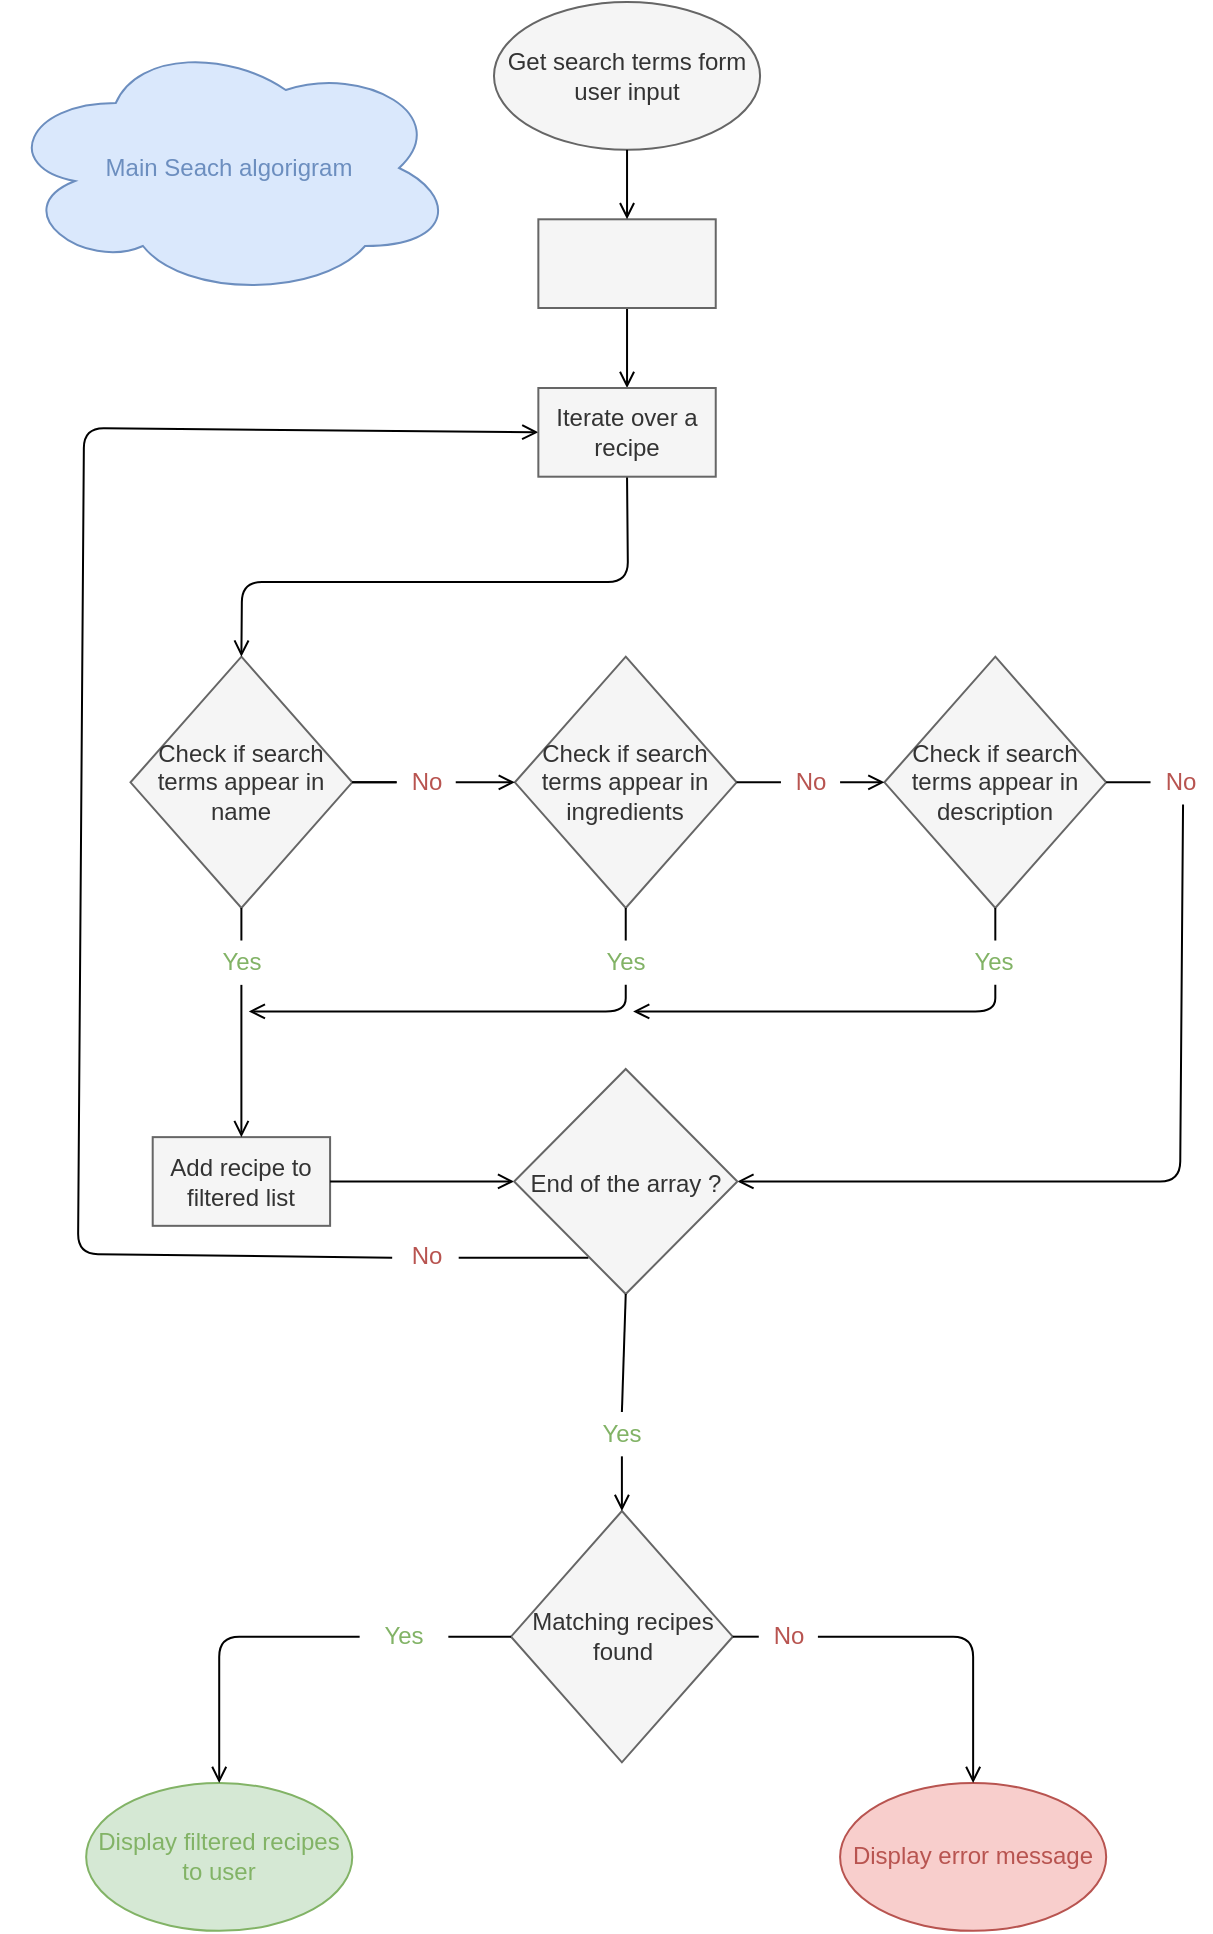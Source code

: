<mxfile>
    <diagram id="o4fNZJuDy019MxmTEXdE" name="Page-1">
        <mxGraphModel dx="1180" dy="1152" grid="0" gridSize="10" guides="1" tooltips="1" connect="1" arrows="1" fold="1" page="1" pageScale="1" pageWidth="850" pageHeight="1100" background="#ffffff" math="0" shadow="0">
            <root>
                <mxCell id="0"/>
                <mxCell id="1" parent="0"/>
                <mxCell id="14" value="Check if search terms appear in name" style="rhombus;whiteSpace=wrap;html=1;fillColor=#f5f5f5;fontColor=#333333;strokeColor=#666666;movable=1;resizable=1;rotatable=1;deletable=1;editable=1;connectable=1;" parent="1" vertex="1">
                    <mxGeometry x="186.261" y="357.348" width="110.87" height="125.652" as="geometry"/>
                </mxCell>
                <mxCell id="29" style="edgeStyle=none;html=1;fontColor=#B85450;entryX=0.5;entryY=0;entryDx=0;entryDy=0;strokeColor=#000000;endArrow=open;endFill=0;movable=1;resizable=1;rotatable=1;deletable=1;editable=1;connectable=1;startArrow=none;exitX=0.5;exitY=1;exitDx=0;exitDy=0;" parent="1" source="106" target="14" edge="1">
                    <mxGeometry relative="1" as="geometry">
                        <mxPoint x="260.175" y="283.435" as="targetPoint"/>
                        <Array as="points">
                            <mxPoint x="435" y="320"/>
                            <mxPoint x="242" y="320"/>
                        </Array>
                        <mxPoint x="428" y="322" as="sourcePoint"/>
                    </mxGeometry>
                </mxCell>
                <mxCell id="35" style="edgeStyle=none;html=1;exitX=0.5;exitY=1;exitDx=0;exitDy=0;fontColor=#B85450;strokeColor=#000000;endArrow=open;endFill=0;movable=1;resizable=1;rotatable=1;deletable=1;editable=1;connectable=1;" parent="1" source="60" edge="1">
                    <mxGeometry relative="1" as="geometry">
                        <mxPoint x="245.392" y="534.739" as="targetPoint"/>
                        <Array as="points">
                            <mxPoint x="433.871" y="534.739"/>
                        </Array>
                    </mxGeometry>
                </mxCell>
                <mxCell id="15" value="Check if search terms appear in ingredients&lt;span style=&quot;color: rgba(0, 0, 0, 0); font-family: monospace; font-size: 0px; text-align: start;&quot;&gt;%3CmxGraphModel%3E%3Croot%3E%3CmxCell%20id%3D%220%22%2F%3E%3CmxCell%20id%3D%221%22%20parent%3D%220%22%2F%3E%3CmxCell%20id%3D%222%22%20value%3D%22Check%20if%20search%20terms%20appear%20in%20title%22%20style%3D%22rhombus%3BwhiteSpace%3Dwrap%3Bhtml%3D1%3BfillColor%3D%23f5f5f5%3BfontColor%3D%23333333%3BstrokeColor%3D%23666666%3B%22%20vertex%3D%221%22%20parent%3D%221%22%3E%3CmxGeometry%20x%3D%22100%22%20y%3D%22300%22%20width%3D%22150%22%20height%3D%22170%22%20as%3D%22geometry%22%2F%3E%3C%2FmxCell%3E%3C%2Froot%3E%3C%2FmxGraphModel%3E&lt;/span&gt;" style="rhombus;whiteSpace=wrap;html=1;fillColor=#f5f5f5;fontColor=#333333;strokeColor=#666666;movable=1;resizable=1;rotatable=1;deletable=1;editable=1;connectable=1;" parent="1" vertex="1">
                    <mxGeometry x="378.436" y="357.348" width="110.87" height="125.652" as="geometry"/>
                </mxCell>
                <mxCell id="36" style="edgeStyle=none;html=1;fontColor=#B85450;strokeColor=#000000;endArrow=open;endFill=0;exitX=0.5;exitY=1;exitDx=0;exitDy=0;movable=1;resizable=1;rotatable=1;deletable=1;editable=1;connectable=1;" parent="1" source="61" edge="1">
                    <mxGeometry relative="1" as="geometry">
                        <mxPoint x="437.567" y="534.739" as="targetPoint"/>
                        <mxPoint x="620.134" y="515.522" as="sourcePoint"/>
                        <Array as="points">
                            <mxPoint x="618.655" y="534.739"/>
                        </Array>
                    </mxGeometry>
                </mxCell>
                <mxCell id="16" value="Check if search terms appear in description&lt;span style=&quot;color: rgba(0, 0, 0, 0); font-family: monospace; font-size: 0px; text-align: start;&quot;&gt;%3CmxGraphModel%3E%3Croot%3E%3CmxCell%20id%3D%220%22%2F%3E%3CmxCell%20id%3D%221%22%20parent%3D%220%22%2F%3E%3CmxCell%20id%3D%222%22%20value%3D%22Check%20if%20search%20terms%20appear%20in%20title%22%20style%3D%22rhombus%3BwhiteSpace%3Dwrap%3Bhtml%3D1%3BfillColor%3D%23f5f5f5%3BfontColor%3D%23333333%3BstrokeColor%3D%23666666%3B%22%20vertex%3D%221%22%20parent%3D%221%22%3E%3CmxGeometry%20x%3D%22100%22%20y%3D%22300%22%20width%3D%22150%22%20height%3D%22170%22%20as%3D%22geometry%22%2F%3E%3C%2FmxCell%3E%3C%2Froot%3E%3C%2FmxGraphModel%3E&lt;/span&gt;" style="rhombus;whiteSpace=wrap;html=1;fillColor=#f5f5f5;fontColor=#333333;strokeColor=#666666;movable=1;resizable=1;rotatable=1;deletable=1;editable=1;connectable=1;" parent="1" vertex="1">
                    <mxGeometry x="563.22" y="357.348" width="110.87" height="125.652" as="geometry"/>
                </mxCell>
                <mxCell id="17" value="Add recipe to filtered list" style="whiteSpace=wrap;html=1;fillColor=#f5f5f5;fontColor=#333333;strokeColor=#666666;movable=1;resizable=1;rotatable=1;deletable=1;editable=1;connectable=1;" parent="1" vertex="1">
                    <mxGeometry x="197.348" y="597.565" width="88.696" height="44.348" as="geometry"/>
                </mxCell>
                <mxCell id="47" value="" style="edgeStyle=none;html=1;exitX=1;exitY=0.5;exitDx=0;exitDy=0;entryX=0;entryY=0.5;entryDx=0;entryDy=0;fontColor=#B85450;endArrow=none;strokeColor=#000000;endFill=0;movable=1;resizable=1;rotatable=1;deletable=1;editable=1;connectable=1;" parent="1" source="15" target="40" edge="1">
                    <mxGeometry relative="1" as="geometry">
                        <mxPoint x="489.307" y="420.174" as="sourcePoint"/>
                        <mxPoint x="563.22" y="420.174" as="targetPoint"/>
                    </mxGeometry>
                </mxCell>
                <mxCell id="40" value="No" style="text;html=1;align=center;verticalAlign=middle;resizable=1;points=[];autosize=1;strokeColor=none;fillColor=none;fontColor=#B85450;movable=1;rotatable=1;deletable=1;editable=1;connectable=1;" parent="1" vertex="1">
                    <mxGeometry x="511.481" y="409.087" width="29.565" height="22.174" as="geometry"/>
                </mxCell>
                <mxCell id="33" style="edgeStyle=none;html=1;exitX=1;exitY=0.5;exitDx=0;exitDy=0;entryX=0;entryY=0.5;entryDx=0;entryDy=0;fontColor=#B85450;startArrow=none;strokeColor=#000000;endArrow=open;endFill=0;movable=1;resizable=1;rotatable=1;deletable=1;editable=1;connectable=1;" parent="1" source="40" target="16" edge="1">
                    <mxGeometry relative="1" as="geometry"/>
                </mxCell>
                <mxCell id="48" value="" style="edgeStyle=none;html=1;exitX=1;exitY=0.5;exitDx=0;exitDy=0;fontColor=#B85450;endArrow=none;strokeColor=#000000;endFill=0;movable=1;resizable=1;rotatable=1;deletable=1;editable=1;connectable=1;" parent="1" source="14" target="39" edge="1">
                    <mxGeometry relative="1" as="geometry">
                        <mxPoint x="297.131" y="420.174" as="sourcePoint"/>
                        <mxPoint x="378.436" y="420.174" as="targetPoint"/>
                    </mxGeometry>
                </mxCell>
                <mxCell id="109" value="" style="edgeStyle=none;html=1;fontColor=#6C8EBF;strokeColor=#000000;endArrow=none;endFill=0;" parent="1" source="39" target="14" edge="1">
                    <mxGeometry relative="1" as="geometry"/>
                </mxCell>
                <mxCell id="39" value="No" style="text;html=1;align=center;verticalAlign=middle;resizable=1;points=[];autosize=1;strokeColor=none;fillColor=none;fontColor=#B85450;movable=1;rotatable=1;deletable=1;editable=1;connectable=1;" parent="1" vertex="1">
                    <mxGeometry x="319.305" y="409.087" width="29.565" height="22.174" as="geometry"/>
                </mxCell>
                <mxCell id="32" style="edgeStyle=none;html=1;exitX=1;exitY=0.5;exitDx=0;exitDy=0;fontColor=#B85450;startArrow=none;strokeColor=#000000;endArrow=open;endFill=0;movable=1;resizable=1;rotatable=1;deletable=1;editable=1;connectable=1;" parent="1" source="39" target="15" edge="1">
                    <mxGeometry relative="1" as="geometry"/>
                </mxCell>
                <mxCell id="54" style="edgeStyle=none;html=1;exitX=0.55;exitY=1;exitDx=0;exitDy=0;entryX=1;entryY=0.5;entryDx=0;entryDy=0;fontColor=#B85450;startArrow=none;exitPerimeter=0;strokeColor=#000000;endArrow=open;endFill=0;movable=1;resizable=1;rotatable=1;deletable=1;editable=1;connectable=1;" parent="1" target="78" edge="1">
                    <mxGeometry relative="1" as="geometry">
                        <mxPoint x="663.003" y="619.739" as="targetPoint"/>
                        <mxPoint x="712.526" y="431.261" as="sourcePoint"/>
                        <Array as="points">
                            <mxPoint x="711.047" y="619.739"/>
                        </Array>
                    </mxGeometry>
                </mxCell>
                <mxCell id="55" value="" style="edgeStyle=none;html=1;exitX=1;exitY=0.5;exitDx=0;exitDy=0;entryX=0;entryY=0.5;entryDx=0;entryDy=0;fontColor=#B85450;endArrow=none;strokeColor=#000000;endFill=0;movable=1;resizable=1;rotatable=1;deletable=1;editable=1;connectable=1;" parent="1" edge="1">
                    <mxGeometry relative="1" as="geometry">
                        <mxPoint x="674.091" y="420.174" as="sourcePoint"/>
                        <mxPoint x="696.265" y="420.174" as="targetPoint"/>
                    </mxGeometry>
                </mxCell>
                <mxCell id="56" value="No" style="text;html=1;align=center;verticalAlign=middle;resizable=1;points=[];autosize=1;strokeColor=none;fillColor=none;fontColor=#B85450;movable=1;rotatable=1;deletable=1;editable=1;connectable=1;" parent="1" vertex="1">
                    <mxGeometry x="696.265" y="409.087" width="29.565" height="22.174" as="geometry"/>
                </mxCell>
                <mxCell id="59" value="Yes" style="text;strokeColor=none;align=center;fillColor=none;html=1;verticalAlign=middle;whiteSpace=wrap;rounded=0;labelBackgroundColor=none;fontColor=#82B366;movable=1;resizable=1;rotatable=1;deletable=1;editable=1;connectable=1;" parent="1" vertex="1">
                    <mxGeometry x="219.522" y="499.261" width="44.348" height="22.174" as="geometry"/>
                </mxCell>
                <mxCell id="64" style="edgeStyle=none;html=1;exitX=0.5;exitY=1;exitDx=0;exitDy=0;entryX=0.5;entryY=0;entryDx=0;entryDy=0;strokeColor=#000000;strokeWidth=1;fontColor=#82B366;endArrow=none;endFill=0;movable=1;resizable=1;rotatable=1;deletable=1;editable=1;connectable=1;" parent="1" source="14" target="59" edge="1">
                    <mxGeometry relative="1" as="geometry"/>
                </mxCell>
                <mxCell id="30" style="edgeStyle=none;html=1;exitX=0.5;exitY=1;exitDx=0;exitDy=0;fontColor=#B85450;strokeColor=#000000;endArrow=open;endFill=0;movable=1;resizable=1;rotatable=1;deletable=1;editable=1;connectable=1;" parent="1" source="59" target="17" edge="1">
                    <mxGeometry relative="1" as="geometry"/>
                </mxCell>
                <mxCell id="60" value="Yes" style="text;strokeColor=none;align=center;fillColor=none;html=1;verticalAlign=middle;whiteSpace=wrap;rounded=0;labelBackgroundColor=none;fontColor=#82B366;movable=1;resizable=1;rotatable=1;deletable=1;editable=1;connectable=1;" parent="1" vertex="1">
                    <mxGeometry x="411.697" y="499.261" width="44.348" height="22.174" as="geometry"/>
                </mxCell>
                <mxCell id="62" style="edgeStyle=none;html=1;exitX=0.5;exitY=1;exitDx=0;exitDy=0;entryX=0.5;entryY=0;entryDx=0;entryDy=0;strokeColor=#000000;strokeWidth=1;fontColor=#82B366;endArrow=none;endFill=0;movable=1;resizable=1;rotatable=1;deletable=1;editable=1;connectable=1;" parent="1" source="15" target="60" edge="1">
                    <mxGeometry relative="1" as="geometry"/>
                </mxCell>
                <mxCell id="61" value="Yes" style="text;strokeColor=none;align=center;fillColor=none;html=1;verticalAlign=middle;whiteSpace=wrap;rounded=0;labelBackgroundColor=none;fontColor=#82B366;movable=1;resizable=1;rotatable=1;deletable=1;editable=1;connectable=1;" parent="1" vertex="1">
                    <mxGeometry x="596.481" y="499.261" width="44.348" height="22.174" as="geometry"/>
                </mxCell>
                <mxCell id="63" style="edgeStyle=none;html=1;exitX=0.5;exitY=1;exitDx=0;exitDy=0;strokeColor=#000000;strokeWidth=1;fontColor=#82B366;endArrow=none;endFill=0;movable=1;resizable=1;rotatable=1;deletable=1;editable=1;connectable=1;" parent="1" source="16" target="61" edge="1">
                    <mxGeometry relative="1" as="geometry"/>
                </mxCell>
                <mxCell id="79" style="edgeStyle=none;html=1;exitX=-0.075;exitY=0.533;exitDx=0;exitDy=0;strokeColor=#000000;strokeWidth=1;fontColor=#000000;endArrow=open;endFill=0;entryX=0;entryY=0.5;entryDx=0;entryDy=0;exitPerimeter=0;movable=1;resizable=1;rotatable=1;deletable=1;editable=1;connectable=1;" parent="1" source="85" target="106" edge="1">
                    <mxGeometry relative="1" as="geometry">
                        <mxPoint x="229.131" y="692.913" as="targetPoint"/>
                        <Array as="points">
                            <mxPoint x="160" y="656"/>
                            <mxPoint x="163" y="243"/>
                        </Array>
                    </mxGeometry>
                </mxCell>
                <mxCell id="72" style="edgeStyle=none;html=1;exitX=1;exitY=0.5;exitDx=0;exitDy=0;entryX=0;entryY=0.5;entryDx=0;entryDy=0;strokeColor=#000000;strokeWidth=1;fontColor=#82B366;endArrow=open;endFill=0;movable=1;resizable=1;rotatable=1;deletable=1;editable=1;connectable=1;" parent="1" source="17" target="78" edge="1">
                    <mxGeometry relative="1" as="geometry">
                        <mxPoint x="391.002" y="695.87" as="targetPoint"/>
                        <Array as="points"/>
                    </mxGeometry>
                </mxCell>
                <mxCell id="85" value="No" style="text;html=1;align=center;verticalAlign=middle;resizable=1;points=[];autosize=1;strokeColor=none;fillColor=none;fontColor=#B85450;movable=1;rotatable=1;deletable=1;editable=1;connectable=1;" parent="1" vertex="1">
                    <mxGeometry x="319.305" y="645.997" width="29.565" height="22.174" as="geometry"/>
                </mxCell>
                <mxCell id="86" style="edgeStyle=none;html=1;exitX=0.333;exitY=0.839;exitDx=0;exitDy=0;entryX=1.05;entryY=0.533;entryDx=0;entryDy=0;entryPerimeter=0;strokeColor=#000000;strokeWidth=1;fontColor=#000000;endArrow=none;endFill=0;exitPerimeter=0;movable=1;resizable=1;rotatable=1;deletable=1;editable=1;connectable=1;" parent="1" source="78" target="85" edge="1">
                    <mxGeometry relative="1" as="geometry"/>
                </mxCell>
                <mxCell id="10" value="&lt;div style=&quot;&quot;&gt;&lt;span style=&quot;background-color: initial;&quot;&gt;Get search terms form user input&lt;/span&gt;&lt;/div&gt;" style="ellipse;whiteSpace=wrap;html=1;fillColor=#f5f5f5;fontColor=#333333;strokeColor=#666666;movable=1;resizable=1;rotatable=1;deletable=1;editable=1;connectable=1;align=center;" parent="1" vertex="1">
                    <mxGeometry x="367.999" y="30" width="133.044" height="73.913" as="geometry"/>
                </mxCell>
                <mxCell id="107" style="edgeStyle=none;html=1;exitX=0.5;exitY=1;exitDx=0;exitDy=0;endArrow=open;endFill=0;strokeColor=#000000;" parent="1" source="11" target="106" edge="1">
                    <mxGeometry relative="1" as="geometry"/>
                </mxCell>
                <mxCell id="11" value="" style="whiteSpace=wrap;html=1;fillColor=#f5f5f5;strokeColor=#666666;fontColor=#333333;movable=1;resizable=1;rotatable=1;deletable=1;editable=1;connectable=1;" parent="1" vertex="1">
                    <mxGeometry x="390.173" y="138.652" width="88.696" height="44.348" as="geometry"/>
                </mxCell>
                <mxCell id="28" style="edgeStyle=none;html=1;exitX=0.5;exitY=1;exitDx=0;exitDy=0;entryX=0.5;entryY=0;entryDx=0;entryDy=0;fontColor=#B85450;strokeColor=#000000;strokeWidth=1;endArrow=open;endFill=0;movable=1;resizable=1;rotatable=1;deletable=1;editable=1;connectable=1;" parent="1" source="10" target="11" edge="1">
                    <mxGeometry relative="1" as="geometry"/>
                </mxCell>
                <mxCell id="106" value="Iterate over a recipe" style="whiteSpace=wrap;html=1;fillColor=#f5f5f5;strokeColor=#666666;fontColor=#333333;movable=1;resizable=1;rotatable=1;deletable=1;editable=1;connectable=1;" parent="1" vertex="1">
                    <mxGeometry x="390.173" y="223.002" width="88.696" height="44.348" as="geometry"/>
                </mxCell>
                <mxCell id="26" value="&lt;div style=&quot;&quot;&gt;&lt;span style=&quot;background-color: initial;&quot;&gt;Display filtered recipes to user&lt;/span&gt;&lt;/div&gt;" style="ellipse;whiteSpace=wrap;html=1;fillColor=#d5e8d4;strokeColor=#82b366;fontColor=#82B366;movable=1;resizable=1;rotatable=1;deletable=1;editable=1;connectable=1;align=center;" parent="1" vertex="1">
                    <mxGeometry x="164.084" y="920.517" width="133.044" height="73.913" as="geometry"/>
                </mxCell>
                <mxCell id="27" value="&lt;div style=&quot;text-align: justify;&quot;&gt;&lt;span style=&quot;background-color: initial;&quot;&gt;Display error message&lt;/span&gt;&lt;/div&gt;" style="ellipse;whiteSpace=wrap;html=1;fillColor=#f8cecc;strokeColor=#b85450;fontColor=#B85450;movable=1;resizable=1;rotatable=1;deletable=1;editable=1;connectable=1;" parent="1" vertex="1">
                    <mxGeometry x="541.043" y="920.517" width="133.044" height="73.913" as="geometry"/>
                </mxCell>
                <mxCell id="69" style="edgeStyle=none;html=1;exitX=0;exitY=0.5;exitDx=0;exitDy=0;strokeColor=#000000;strokeWidth=1;fontColor=#82B366;endArrow=open;endFill=0;entryX=0.5;entryY=0;entryDx=0;entryDy=0;startArrow=none;movable=1;resizable=1;rotatable=1;deletable=1;editable=1;connectable=1;" parent="1" source="92" target="26" edge="1">
                    <mxGeometry relative="1" as="geometry">
                        <Array as="points">
                            <mxPoint x="230.606" y="847.343"/>
                        </Array>
                    </mxGeometry>
                </mxCell>
                <mxCell id="91" style="edgeStyle=none;html=1;exitX=1;exitY=0.5;exitDx=0;exitDy=0;entryX=0.5;entryY=0;entryDx=0;entryDy=0;strokeColor=#000000;strokeWidth=1;fontColor=#000000;endArrow=open;endFill=0;startArrow=none;movable=1;resizable=1;rotatable=1;deletable=1;editable=1;connectable=1;" parent="1" source="94" target="27" edge="1">
                    <mxGeometry relative="1" as="geometry">
                        <Array as="points">
                            <mxPoint x="607.565" y="847.343"/>
                        </Array>
                    </mxGeometry>
                </mxCell>
                <mxCell id="67" value="Matching recipes found" style="rhombus;whiteSpace=wrap;html=1;fillColor=#f5f5f5;fontColor=#333333;strokeColor=#666666;movable=1;resizable=1;rotatable=1;deletable=1;editable=1;connectable=1;" parent="1" vertex="1">
                    <mxGeometry x="376.516" y="784.517" width="110.87" height="125.652" as="geometry"/>
                </mxCell>
                <mxCell id="78" value="&lt;div style=&quot;line-height: 100%;&quot;&gt;&lt;span style=&quot;background-color: initial;&quot;&gt;End of the array ?&lt;/span&gt;&lt;/div&gt;" style="rhombus;whiteSpace=wrap;html=1;fillColor=#f5f5f5;fontColor=#333333;strokeColor=#666666;align=center;movable=1;resizable=1;rotatable=1;deletable=1;editable=1;connectable=1;" parent="1" vertex="1">
                    <mxGeometry x="378.06" y="563.48" width="111.62" height="112.52" as="geometry"/>
                </mxCell>
                <mxCell id="87" value="Yes" style="text;strokeColor=none;align=center;fillColor=none;html=1;verticalAlign=middle;whiteSpace=wrap;rounded=0;labelBackgroundColor=none;fontColor=#82B366;movable=1;resizable=1;rotatable=1;deletable=1;editable=1;connectable=1;" parent="1" vertex="1">
                    <mxGeometry x="409.777" y="734.995" width="44.348" height="22.174" as="geometry"/>
                </mxCell>
                <mxCell id="93" value="" style="edgeStyle=none;html=1;exitX=0;exitY=0.5;exitDx=0;exitDy=0;strokeColor=#000000;strokeWidth=1;fontColor=#82B366;endArrow=none;endFill=0;entryX=1;entryY=0.5;entryDx=0;entryDy=0;movable=1;resizable=1;rotatable=1;deletable=1;editable=1;connectable=1;" parent="1" source="67" target="92" edge="1">
                    <mxGeometry relative="1" as="geometry">
                        <mxPoint x="367.716" y="847.343" as="sourcePoint"/>
                        <mxPoint x="230.606" y="920.517" as="targetPoint"/>
                        <Array as="points"/>
                    </mxGeometry>
                </mxCell>
                <mxCell id="92" value="Yes" style="text;strokeColor=none;align=center;fillColor=none;html=1;verticalAlign=middle;whiteSpace=wrap;rounded=0;labelBackgroundColor=none;fontColor=#82B366;movable=1;resizable=1;rotatable=1;deletable=1;editable=1;connectable=1;" parent="1" vertex="1">
                    <mxGeometry x="300.824" y="836.256" width="44.348" height="22.174" as="geometry"/>
                </mxCell>
                <mxCell id="95" value="" style="edgeStyle=none;html=1;exitX=1;exitY=0.5;exitDx=0;exitDy=0;entryX=0;entryY=0.5;entryDx=0;entryDy=0;strokeColor=#000000;strokeWidth=1;fontColor=#000000;endArrow=none;endFill=0;entryPerimeter=0;movable=1;resizable=1;rotatable=1;deletable=1;editable=1;connectable=1;" parent="1" source="67" target="94" edge="1">
                    <mxGeometry relative="1" as="geometry">
                        <mxPoint x="478.586" y="847.343" as="sourcePoint"/>
                        <mxPoint x="607.565" y="920.517" as="targetPoint"/>
                        <Array as="points"/>
                    </mxGeometry>
                </mxCell>
                <mxCell id="94" value="No" style="text;html=1;align=center;verticalAlign=middle;resizable=1;points=[];autosize=1;strokeColor=none;fillColor=none;fontColor=#B85450;movable=1;rotatable=1;deletable=1;editable=1;connectable=1;" parent="1" vertex="1">
                    <mxGeometry x="500.391" y="836.256" width="29.565" height="22.174" as="geometry"/>
                </mxCell>
                <mxCell id="88" value="" style="edgeStyle=none;html=1;strokeColor=#000000;strokeWidth=1;fontColor=#000000;endArrow=none;endFill=0;exitX=0.5;exitY=1;exitDx=0;exitDy=0;movable=1;resizable=1;rotatable=1;deletable=1;editable=1;connectable=1;entryX=0.5;entryY=0;entryDx=0;entryDy=0;" parent="1" source="78" target="87" edge="1">
                    <mxGeometry relative="1" as="geometry">
                        <mxPoint x="598.767" y="1385.568" as="sourcePoint"/>
                        <mxPoint x="661" y="798" as="targetPoint"/>
                        <Array as="points"/>
                    </mxGeometry>
                </mxCell>
                <mxCell id="80" style="edgeStyle=none;html=1;entryX=0.5;entryY=0;entryDx=0;entryDy=0;strokeColor=#000000;strokeWidth=1;fontColor=#000000;endArrow=open;endFill=0;startArrow=none;movable=1;resizable=1;rotatable=1;deletable=1;editable=1;connectable=1;exitX=0.5;exitY=1;exitDx=0;exitDy=0;" parent="1" source="87" target="67" edge="1">
                    <mxGeometry relative="1" as="geometry">
                        <Array as="points"/>
                        <mxPoint x="559.08" y="771.34" as="sourcePoint"/>
                    </mxGeometry>
                </mxCell>
                <mxCell id="108" value="Main Seach algorigram" style="ellipse;shape=cloud;whiteSpace=wrap;html=1;fillColor=#dae8fc;strokeColor=#6C8EBF;fontColor=#6C8EBF;" parent="1" vertex="1">
                    <mxGeometry x="122.22" y="48" width="226.65" height="130" as="geometry"/>
                </mxCell>
            </root>
        </mxGraphModel>
    </diagram>
</mxfile>